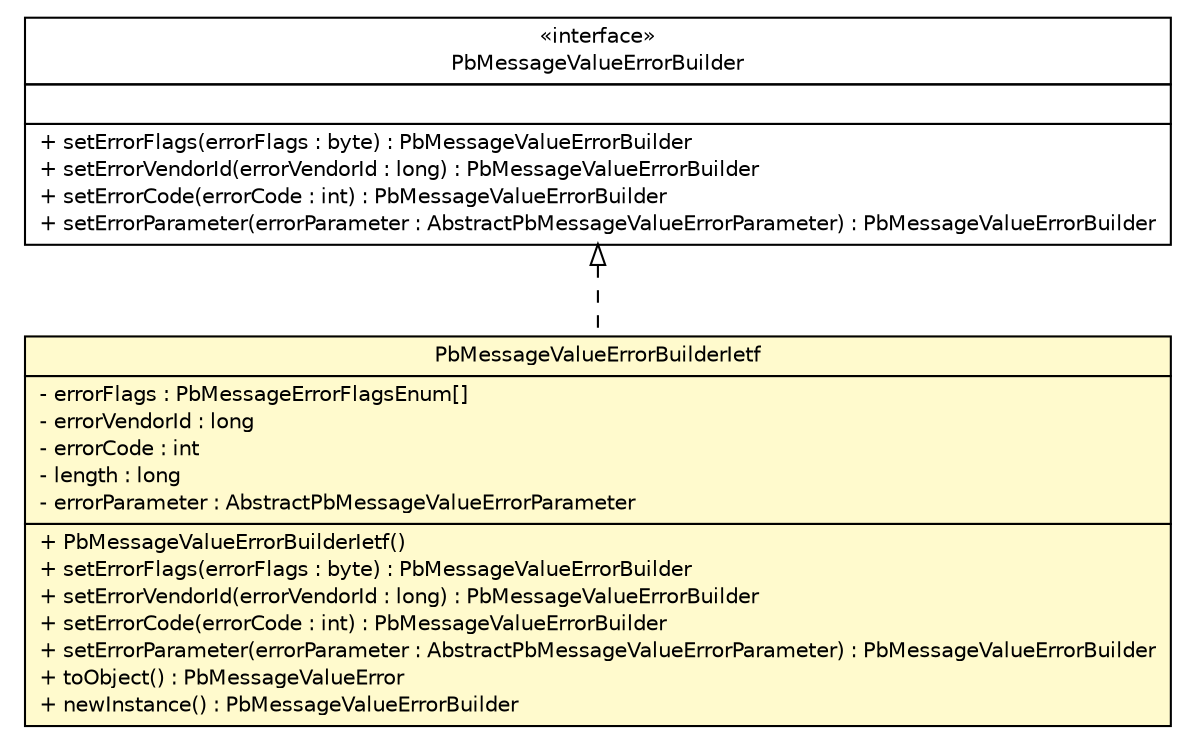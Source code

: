 #!/usr/local/bin/dot
#
# Class diagram 
# Generated by UMLGraph version R5_6 (http://www.umlgraph.org/)
#

digraph G {
	edge [fontname="Helvetica",fontsize=10,labelfontname="Helvetica",labelfontsize=10];
	node [fontname="Helvetica",fontsize=10,shape=plaintext];
	nodesep=0.25;
	ranksep=0.5;
	// org.ietf.nea.pb.message.PbMessageValueErrorBuilderIetf
	c118208 [label=<<table title="org.ietf.nea.pb.message.PbMessageValueErrorBuilderIetf" border="0" cellborder="1" cellspacing="0" cellpadding="2" port="p" bgcolor="lemonChiffon" href="./PbMessageValueErrorBuilderIetf.html">
		<tr><td><table border="0" cellspacing="0" cellpadding="1">
<tr><td align="center" balign="center"> PbMessageValueErrorBuilderIetf </td></tr>
		</table></td></tr>
		<tr><td><table border="0" cellspacing="0" cellpadding="1">
<tr><td align="left" balign="left"> - errorFlags : PbMessageErrorFlagsEnum[] </td></tr>
<tr><td align="left" balign="left"> - errorVendorId : long </td></tr>
<tr><td align="left" balign="left"> - errorCode : int </td></tr>
<tr><td align="left" balign="left"> - length : long </td></tr>
<tr><td align="left" balign="left"> - errorParameter : AbstractPbMessageValueErrorParameter </td></tr>
		</table></td></tr>
		<tr><td><table border="0" cellspacing="0" cellpadding="1">
<tr><td align="left" balign="left"> + PbMessageValueErrorBuilderIetf() </td></tr>
<tr><td align="left" balign="left"> + setErrorFlags(errorFlags : byte) : PbMessageValueErrorBuilder </td></tr>
<tr><td align="left" balign="left"> + setErrorVendorId(errorVendorId : long) : PbMessageValueErrorBuilder </td></tr>
<tr><td align="left" balign="left"> + setErrorCode(errorCode : int) : PbMessageValueErrorBuilder </td></tr>
<tr><td align="left" balign="left"> + setErrorParameter(errorParameter : AbstractPbMessageValueErrorParameter) : PbMessageValueErrorBuilder </td></tr>
<tr><td align="left" balign="left"> + toObject() : PbMessageValueError </td></tr>
<tr><td align="left" balign="left"> + newInstance() : PbMessageValueErrorBuilder </td></tr>
		</table></td></tr>
		</table>>, URL="./PbMessageValueErrorBuilderIetf.html", fontname="Helvetica", fontcolor="black", fontsize=10.0];
	// org.ietf.nea.pb.message.PbMessageValueErrorBuilder
	c118223 [label=<<table title="org.ietf.nea.pb.message.PbMessageValueErrorBuilder" border="0" cellborder="1" cellspacing="0" cellpadding="2" port="p" href="./PbMessageValueErrorBuilder.html">
		<tr><td><table border="0" cellspacing="0" cellpadding="1">
<tr><td align="center" balign="center"> &#171;interface&#187; </td></tr>
<tr><td align="center" balign="center"> PbMessageValueErrorBuilder </td></tr>
		</table></td></tr>
		<tr><td><table border="0" cellspacing="0" cellpadding="1">
<tr><td align="left" balign="left">  </td></tr>
		</table></td></tr>
		<tr><td><table border="0" cellspacing="0" cellpadding="1">
<tr><td align="left" balign="left"> + setErrorFlags(errorFlags : byte) : PbMessageValueErrorBuilder </td></tr>
<tr><td align="left" balign="left"> + setErrorVendorId(errorVendorId : long) : PbMessageValueErrorBuilder </td></tr>
<tr><td align="left" balign="left"> + setErrorCode(errorCode : int) : PbMessageValueErrorBuilder </td></tr>
<tr><td align="left" balign="left"> + setErrorParameter(errorParameter : AbstractPbMessageValueErrorParameter) : PbMessageValueErrorBuilder </td></tr>
		</table></td></tr>
		</table>>, URL="./PbMessageValueErrorBuilder.html", fontname="Helvetica", fontcolor="black", fontsize=10.0];
	//org.ietf.nea.pb.message.PbMessageValueErrorBuilderIetf implements org.ietf.nea.pb.message.PbMessageValueErrorBuilder
	c118223:p -> c118208:p [dir=back,arrowtail=empty,style=dashed];
}


